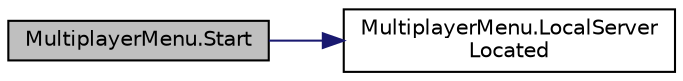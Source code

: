 digraph "MultiplayerMenu.Start"
{
 // LATEX_PDF_SIZE
  edge [fontname="Helvetica",fontsize="10",labelfontname="Helvetica",labelfontsize="10"];
  node [fontname="Helvetica",fontsize="10",shape=record];
  rankdir="LR";
  Node157 [label="MultiplayerMenu.Start",height=0.2,width=0.4,color="black", fillcolor="grey75", style="filled", fontcolor="black",tooltip=" "];
  Node157 -> Node158 [color="midnightblue",fontsize="10",style="solid",fontname="Helvetica"];
  Node158 [label="MultiplayerMenu.LocalServer\lLocated",height=0.2,width=0.4,color="black", fillcolor="white", style="filled",URL="$class_multiplayer_menu.html#a1e38b2e2b0b6e03017343e0d2d803457",tooltip=" "];
}
